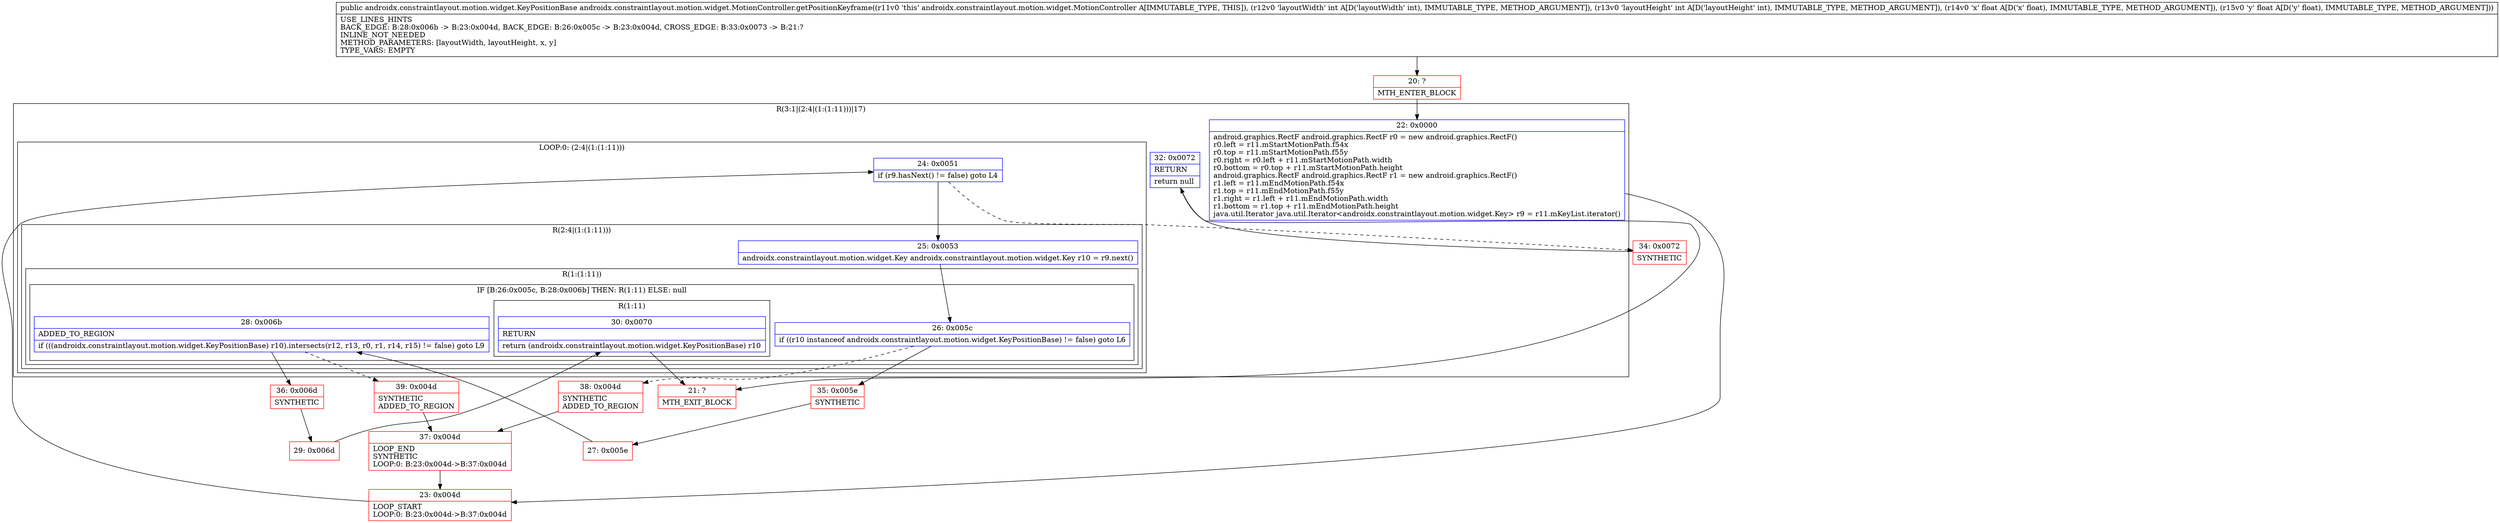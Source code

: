 digraph "CFG forandroidx.constraintlayout.motion.widget.MotionController.getPositionKeyframe(IIFF)Landroidx\/constraintlayout\/motion\/widget\/KeyPositionBase;" {
subgraph cluster_Region_1099535524 {
label = "R(3:1|(2:4|(1:(1:11)))|17)";
node [shape=record,color=blue];
Node_22 [shape=record,label="{22\:\ 0x0000|android.graphics.RectF android.graphics.RectF r0 = new android.graphics.RectF()\lr0.left = r11.mStartMotionPath.f54x\lr0.top = r11.mStartMotionPath.f55y\lr0.right = r0.left + r11.mStartMotionPath.width\lr0.bottom = r0.top + r11.mStartMotionPath.height\landroid.graphics.RectF android.graphics.RectF r1 = new android.graphics.RectF()\lr1.left = r11.mEndMotionPath.f54x\lr1.top = r11.mEndMotionPath.f55y\lr1.right = r1.left + r11.mEndMotionPath.width\lr1.bottom = r1.top + r11.mEndMotionPath.height\ljava.util.Iterator java.util.Iterator\<androidx.constraintlayout.motion.widget.Key\> r9 = r11.mKeyList.iterator()\l}"];
subgraph cluster_LoopRegion_1206525020 {
label = "LOOP:0: (2:4|(1:(1:11)))";
node [shape=record,color=blue];
Node_24 [shape=record,label="{24\:\ 0x0051|if (r9.hasNext() != false) goto L4\l}"];
subgraph cluster_Region_1664450891 {
label = "R(2:4|(1:(1:11)))";
node [shape=record,color=blue];
Node_25 [shape=record,label="{25\:\ 0x0053|androidx.constraintlayout.motion.widget.Key androidx.constraintlayout.motion.widget.Key r10 = r9.next()\l}"];
subgraph cluster_Region_785468812 {
label = "R(1:(1:11))";
node [shape=record,color=blue];
subgraph cluster_IfRegion_1948612083 {
label = "IF [B:26:0x005c, B:28:0x006b] THEN: R(1:11) ELSE: null";
node [shape=record,color=blue];
Node_26 [shape=record,label="{26\:\ 0x005c|if ((r10 instanceof androidx.constraintlayout.motion.widget.KeyPositionBase) != false) goto L6\l}"];
Node_28 [shape=record,label="{28\:\ 0x006b|ADDED_TO_REGION\l|if (((androidx.constraintlayout.motion.widget.KeyPositionBase) r10).intersects(r12, r13, r0, r1, r14, r15) != false) goto L9\l}"];
subgraph cluster_Region_1855194429 {
label = "R(1:11)";
node [shape=record,color=blue];
Node_30 [shape=record,label="{30\:\ 0x0070|RETURN\l|return (androidx.constraintlayout.motion.widget.KeyPositionBase) r10\l}"];
}
}
}
}
}
Node_32 [shape=record,label="{32\:\ 0x0072|RETURN\l|return null\l}"];
}
Node_20 [shape=record,color=red,label="{20\:\ ?|MTH_ENTER_BLOCK\l}"];
Node_23 [shape=record,color=red,label="{23\:\ 0x004d|LOOP_START\lLOOP:0: B:23:0x004d\-\>B:37:0x004d\l}"];
Node_35 [shape=record,color=red,label="{35\:\ 0x005e|SYNTHETIC\l}"];
Node_27 [shape=record,color=red,label="{27\:\ 0x005e}"];
Node_36 [shape=record,color=red,label="{36\:\ 0x006d|SYNTHETIC\l}"];
Node_29 [shape=record,color=red,label="{29\:\ 0x006d}"];
Node_21 [shape=record,color=red,label="{21\:\ ?|MTH_EXIT_BLOCK\l}"];
Node_39 [shape=record,color=red,label="{39\:\ 0x004d|SYNTHETIC\lADDED_TO_REGION\l}"];
Node_37 [shape=record,color=red,label="{37\:\ 0x004d|LOOP_END\lSYNTHETIC\lLOOP:0: B:23:0x004d\-\>B:37:0x004d\l}"];
Node_38 [shape=record,color=red,label="{38\:\ 0x004d|SYNTHETIC\lADDED_TO_REGION\l}"];
Node_34 [shape=record,color=red,label="{34\:\ 0x0072|SYNTHETIC\l}"];
MethodNode[shape=record,label="{public androidx.constraintlayout.motion.widget.KeyPositionBase androidx.constraintlayout.motion.widget.MotionController.getPositionKeyframe((r11v0 'this' androidx.constraintlayout.motion.widget.MotionController A[IMMUTABLE_TYPE, THIS]), (r12v0 'layoutWidth' int A[D('layoutWidth' int), IMMUTABLE_TYPE, METHOD_ARGUMENT]), (r13v0 'layoutHeight' int A[D('layoutHeight' int), IMMUTABLE_TYPE, METHOD_ARGUMENT]), (r14v0 'x' float A[D('x' float), IMMUTABLE_TYPE, METHOD_ARGUMENT]), (r15v0 'y' float A[D('y' float), IMMUTABLE_TYPE, METHOD_ARGUMENT]))  | USE_LINES_HINTS\lBACK_EDGE: B:28:0x006b \-\> B:23:0x004d, BACK_EDGE: B:26:0x005c \-\> B:23:0x004d, CROSS_EDGE: B:33:0x0073 \-\> B:21:?\lINLINE_NOT_NEEDED\lMETHOD_PARAMETERS: [layoutWidth, layoutHeight, x, y]\lTYPE_VARS: EMPTY\l}"];
MethodNode -> Node_20;Node_22 -> Node_23;
Node_24 -> Node_25;
Node_24 -> Node_34[style=dashed];
Node_25 -> Node_26;
Node_26 -> Node_35;
Node_26 -> Node_38[style=dashed];
Node_28 -> Node_36;
Node_28 -> Node_39[style=dashed];
Node_30 -> Node_21;
Node_32 -> Node_21;
Node_20 -> Node_22;
Node_23 -> Node_24;
Node_35 -> Node_27;
Node_27 -> Node_28;
Node_36 -> Node_29;
Node_29 -> Node_30;
Node_39 -> Node_37;
Node_37 -> Node_23;
Node_38 -> Node_37;
Node_34 -> Node_32;
}


